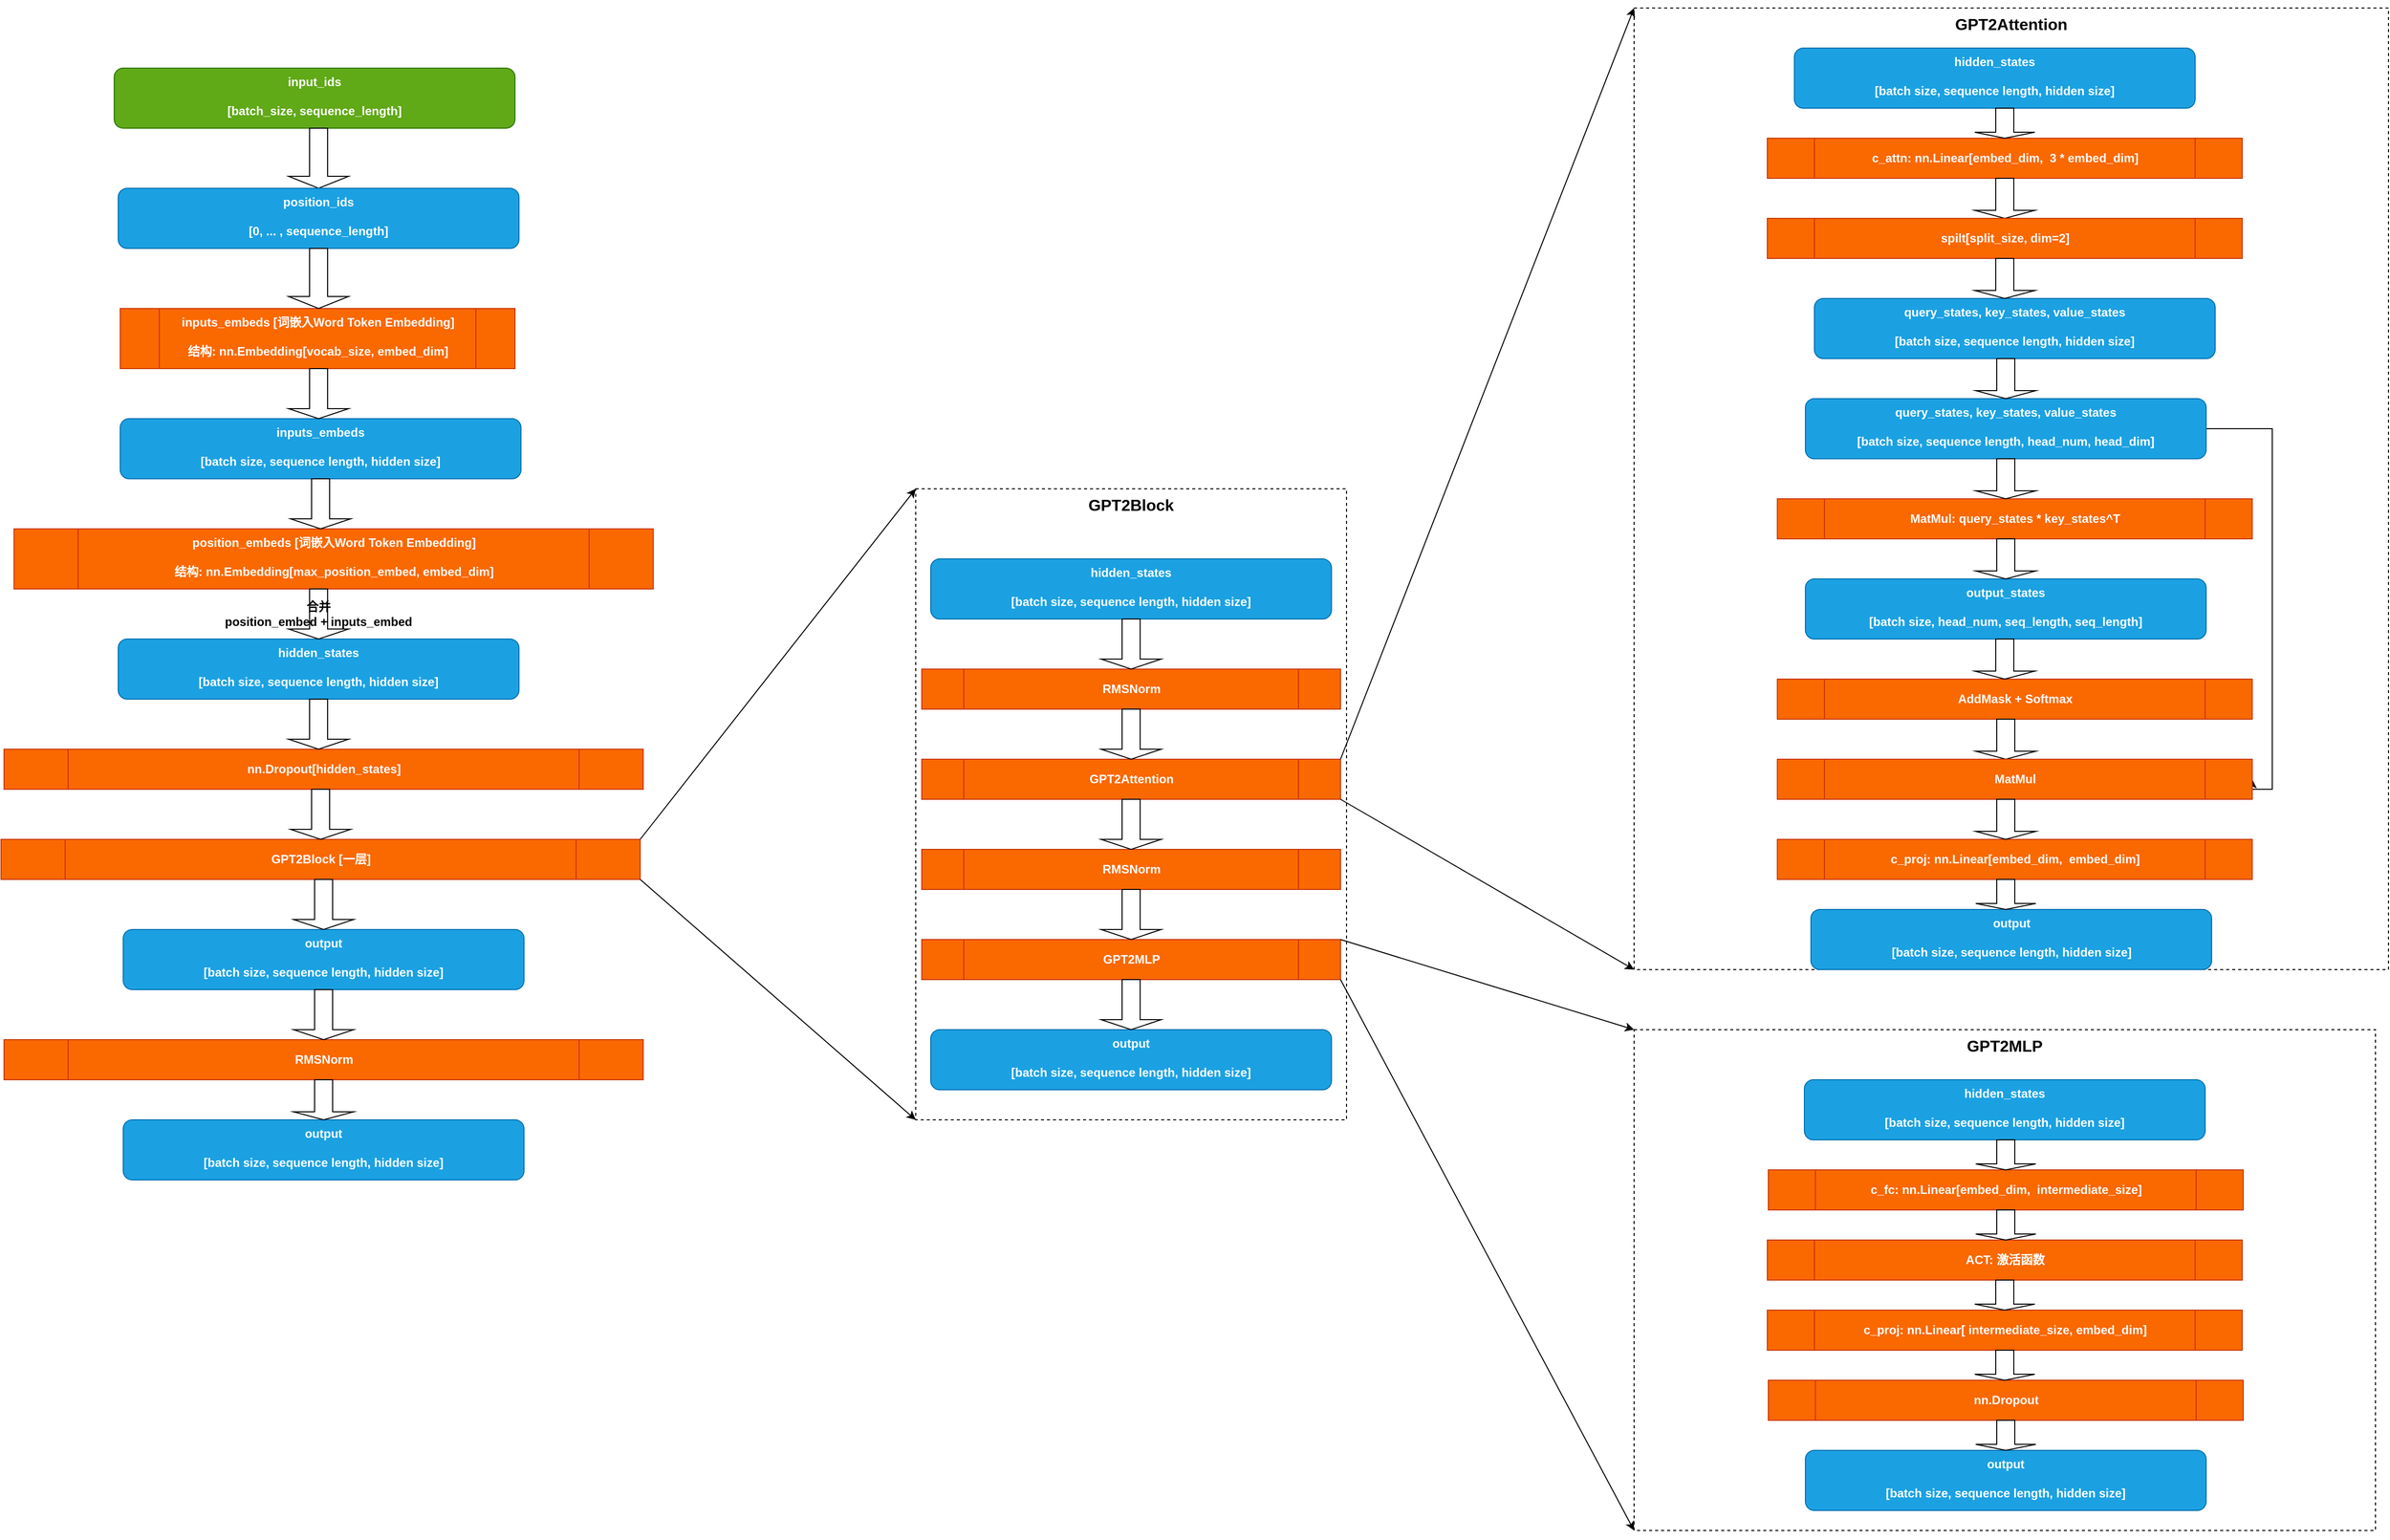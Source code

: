 <mxfile version="21.3.7" type="device">
  <diagram name="Page-1" id="AShlyVa988cK4dMMIS_b">
    <mxGraphModel dx="2862" dy="1299" grid="1" gridSize="10" guides="1" tooltips="1" connect="1" arrows="1" fold="1" page="1" pageScale="1" pageWidth="827" pageHeight="1169" math="0" shadow="0">
      <root>
        <mxCell id="0" />
        <mxCell id="1" parent="0" />
        <mxCell id="murbXNoFbytTO8YjGdqV-1" value="&lt;b style=&quot;font-size: 12px;&quot;&gt;&lt;font style=&quot;font-size: 12px;&quot;&gt;input_ids&lt;br&gt;&lt;br&gt;&lt;font style=&quot;font-size: 12px;&quot; color=&quot;#ffffff&quot;&gt;[batch_size, sequence_length]&lt;/font&gt;&lt;br&gt;&lt;/font&gt;&lt;/b&gt;" style="rounded=1;whiteSpace=wrap;html=1;fillColor=#60a917;strokeColor=#2D7600;fontSize=11;verticalAlign=top;fontColor=#ffffff;" vertex="1" parent="1">
          <mxGeometry x="210" y="80" width="400" height="60" as="geometry" />
        </mxCell>
        <mxCell id="murbXNoFbytTO8YjGdqV-2" value="" style="shape=singleArrow;direction=south;whiteSpace=wrap;html=1;" vertex="1" parent="1">
          <mxGeometry x="384" y="140" width="60" height="60" as="geometry" />
        </mxCell>
        <mxCell id="murbXNoFbytTO8YjGdqV-3" value="&lt;b style=&quot;font-size: 12px;&quot;&gt;&lt;font style=&quot;font-size: 12px;&quot;&gt;position_ids&lt;br&gt;&lt;br&gt;&lt;font style=&quot;font-size: 12px;&quot; color=&quot;#ffffff&quot;&gt;[0, ... , sequence_length]&lt;/font&gt;&lt;br&gt;&lt;/font&gt;&lt;/b&gt;" style="rounded=1;whiteSpace=wrap;html=1;fillColor=#1ba1e2;strokeColor=#006EAF;fontSize=11;verticalAlign=top;fontColor=#ffffff;" vertex="1" parent="1">
          <mxGeometry x="214" y="200" width="400" height="60" as="geometry" />
        </mxCell>
        <mxCell id="murbXNoFbytTO8YjGdqV-5" value="&lt;b&gt;inputs_embeds [词嵌入Word Token Embedding]&lt;br&gt;&lt;br&gt;结构: nn.Embedding[vocab_size, embed_dim]&lt;br&gt;&lt;/b&gt;" style="shape=process;whiteSpace=wrap;html=1;backgroundOutline=1;fillColor=#fa6800;fontColor=#FFFFFF;strokeColor=#C73500;verticalAlign=top;" vertex="1" parent="1">
          <mxGeometry x="216" y="320" width="394" height="60" as="geometry" />
        </mxCell>
        <mxCell id="murbXNoFbytTO8YjGdqV-6" value="" style="shape=singleArrow;direction=south;whiteSpace=wrap;html=1;" vertex="1" parent="1">
          <mxGeometry x="384" y="260" width="60" height="60" as="geometry" />
        </mxCell>
        <mxCell id="murbXNoFbytTO8YjGdqV-7" value="&lt;b style=&quot;font-size: 12px;&quot;&gt;&lt;font style=&quot;font-size: 12px;&quot;&gt;inputs_embeds&lt;br&gt;&lt;br&gt;&lt;font style=&quot;font-size: 12px;&quot; color=&quot;#ffffff&quot;&gt;[batch size, sequence length, hidden size]&lt;/font&gt;&lt;br&gt;&lt;/font&gt;&lt;/b&gt;" style="rounded=1;whiteSpace=wrap;html=1;fillColor=#1ba1e2;strokeColor=#006EAF;fontSize=11;verticalAlign=top;fontColor=#ffffff;" vertex="1" parent="1">
          <mxGeometry x="216" y="430" width="400" height="60" as="geometry" />
        </mxCell>
        <mxCell id="murbXNoFbytTO8YjGdqV-8" value="" style="shape=singleArrow;direction=south;whiteSpace=wrap;html=1;" vertex="1" parent="1">
          <mxGeometry x="384" y="380" width="60" height="50" as="geometry" />
        </mxCell>
        <mxCell id="murbXNoFbytTO8YjGdqV-9" value="&lt;b&gt;position_embeds [词嵌入Word Token Embedding]&lt;br&gt;&lt;br&gt;结构: nn.Embedding[max_position_embed, embed_dim]&lt;br&gt;&lt;/b&gt;" style="shape=process;whiteSpace=wrap;html=1;backgroundOutline=1;fillColor=#fa6800;fontColor=#FFFFFF;strokeColor=#C73500;verticalAlign=top;" vertex="1" parent="1">
          <mxGeometry x="110" y="540" width="638" height="60" as="geometry" />
        </mxCell>
        <mxCell id="murbXNoFbytTO8YjGdqV-10" value="" style="shape=singleArrow;direction=south;whiteSpace=wrap;html=1;" vertex="1" parent="1">
          <mxGeometry x="386" y="490" width="60" height="50" as="geometry" />
        </mxCell>
        <mxCell id="murbXNoFbytTO8YjGdqV-11" value="&lt;b style=&quot;font-size: 12px;&quot;&gt;&lt;font style=&quot;font-size: 12px;&quot;&gt;hidden_states&lt;br&gt;&lt;br&gt;&lt;font style=&quot;font-size: 12px;&quot; color=&quot;#ffffff&quot;&gt;[batch size, sequence length, hidden size]&lt;/font&gt;&lt;br&gt;&lt;/font&gt;&lt;/b&gt;" style="rounded=1;whiteSpace=wrap;html=1;fillColor=#1ba1e2;strokeColor=#006EAF;fontSize=11;verticalAlign=top;fontColor=#ffffff;" vertex="1" parent="1">
          <mxGeometry x="214" y="650" width="400" height="60" as="geometry" />
        </mxCell>
        <mxCell id="murbXNoFbytTO8YjGdqV-12" value="" style="shape=singleArrow;direction=south;whiteSpace=wrap;html=1;" vertex="1" parent="1">
          <mxGeometry x="384" y="600" width="60" height="50" as="geometry" />
        </mxCell>
        <mxCell id="murbXNoFbytTO8YjGdqV-13" value="&lt;b&gt;合并&lt;br&gt;position_embed + inputs_embed&lt;/b&gt;" style="text;html=1;strokeColor=none;fillColor=none;align=center;verticalAlign=middle;whiteSpace=wrap;rounded=0;" vertex="1" parent="1">
          <mxGeometry x="271" y="610" width="286" height="30" as="geometry" />
        </mxCell>
        <mxCell id="murbXNoFbytTO8YjGdqV-14" value="&lt;b&gt;nn.Dropout[hidden_states]&lt;/b&gt;" style="shape=process;whiteSpace=wrap;html=1;backgroundOutline=1;fillColor=#fa6800;fontColor=#FFFFFF;strokeColor=#C73500;verticalAlign=middle;" vertex="1" parent="1">
          <mxGeometry x="100" y="760" width="638" height="40" as="geometry" />
        </mxCell>
        <mxCell id="murbXNoFbytTO8YjGdqV-15" value="" style="shape=singleArrow;direction=south;whiteSpace=wrap;html=1;" vertex="1" parent="1">
          <mxGeometry x="384" y="710" width="60" height="50" as="geometry" />
        </mxCell>
        <mxCell id="murbXNoFbytTO8YjGdqV-16" value="&lt;b&gt;GPT2Block [一层]&lt;/b&gt;" style="shape=process;whiteSpace=wrap;html=1;backgroundOutline=1;fillColor=#fa6800;fontColor=#FFFFFF;strokeColor=#C73500;verticalAlign=middle;" vertex="1" parent="1">
          <mxGeometry x="97" y="850" width="638" height="40" as="geometry" />
        </mxCell>
        <mxCell id="murbXNoFbytTO8YjGdqV-17" value="" style="shape=singleArrow;direction=south;whiteSpace=wrap;html=1;" vertex="1" parent="1">
          <mxGeometry x="386" y="800" width="60" height="50" as="geometry" />
        </mxCell>
        <mxCell id="murbXNoFbytTO8YjGdqV-18" value="&lt;b style=&quot;font-size: 12px;&quot;&gt;&lt;font style=&quot;font-size: 12px;&quot;&gt;output&lt;br&gt;&lt;br&gt;&lt;font style=&quot;font-size: 12px;&quot; color=&quot;#ffffff&quot;&gt;[batch size, sequence length, hidden size]&lt;/font&gt;&lt;br&gt;&lt;/font&gt;&lt;/b&gt;" style="rounded=1;whiteSpace=wrap;html=1;fillColor=#1ba1e2;strokeColor=#006EAF;fontSize=11;verticalAlign=top;fontColor=#ffffff;" vertex="1" parent="1">
          <mxGeometry x="219" y="940" width="400" height="60" as="geometry" />
        </mxCell>
        <mxCell id="murbXNoFbytTO8YjGdqV-19" value="" style="shape=singleArrow;direction=south;whiteSpace=wrap;html=1;" vertex="1" parent="1">
          <mxGeometry x="389" y="890" width="60" height="50" as="geometry" />
        </mxCell>
        <mxCell id="murbXNoFbytTO8YjGdqV-20" value="&lt;b&gt;RMSNorm&lt;/b&gt;" style="shape=process;whiteSpace=wrap;html=1;backgroundOutline=1;fillColor=#fa6800;fontColor=#FFFFFF;strokeColor=#C73500;verticalAlign=middle;" vertex="1" parent="1">
          <mxGeometry x="100" y="1050" width="638" height="40" as="geometry" />
        </mxCell>
        <mxCell id="murbXNoFbytTO8YjGdqV-22" value="" style="shape=singleArrow;direction=south;whiteSpace=wrap;html=1;" vertex="1" parent="1">
          <mxGeometry x="389" y="1000" width="60" height="50" as="geometry" />
        </mxCell>
        <mxCell id="murbXNoFbytTO8YjGdqV-23" value="&lt;b style=&quot;font-size: 12px;&quot;&gt;&lt;font style=&quot;font-size: 12px;&quot;&gt;output&lt;br&gt;&lt;br&gt;&lt;font style=&quot;font-size: 12px;&quot; color=&quot;#ffffff&quot;&gt;[batch size, sequence length, hidden size]&lt;/font&gt;&lt;br&gt;&lt;/font&gt;&lt;/b&gt;" style="rounded=1;whiteSpace=wrap;html=1;fillColor=#1ba1e2;strokeColor=#006EAF;fontSize=11;verticalAlign=top;fontColor=#ffffff;" vertex="1" parent="1">
          <mxGeometry x="219" y="1130" width="400" height="60" as="geometry" />
        </mxCell>
        <mxCell id="murbXNoFbytTO8YjGdqV-24" value="" style="shape=singleArrow;direction=south;whiteSpace=wrap;html=1;" vertex="1" parent="1">
          <mxGeometry x="389" y="1090" width="60" height="40" as="geometry" />
        </mxCell>
        <mxCell id="murbXNoFbytTO8YjGdqV-25" value="" style="endArrow=classic;html=1;rounded=0;exitX=1;exitY=0;exitDx=0;exitDy=0;entryX=0;entryY=0;entryDx=0;entryDy=0;" edge="1" parent="1" source="murbXNoFbytTO8YjGdqV-16" target="murbXNoFbytTO8YjGdqV-27">
          <mxGeometry width="50" height="50" relative="1" as="geometry">
            <mxPoint x="390" y="690" as="sourcePoint" />
            <mxPoint x="1000" y="620" as="targetPoint" />
          </mxGeometry>
        </mxCell>
        <mxCell id="murbXNoFbytTO8YjGdqV-26" value="" style="endArrow=classic;html=1;rounded=0;exitX=1;exitY=1;exitDx=0;exitDy=0;entryX=0;entryY=1;entryDx=0;entryDy=0;" edge="1" parent="1" source="murbXNoFbytTO8YjGdqV-16" target="murbXNoFbytTO8YjGdqV-27">
          <mxGeometry width="50" height="50" relative="1" as="geometry">
            <mxPoint x="745" y="860" as="sourcePoint" />
            <mxPoint x="1000" y="1080" as="targetPoint" />
          </mxGeometry>
        </mxCell>
        <mxCell id="murbXNoFbytTO8YjGdqV-27" value="&lt;b&gt;&lt;font style=&quot;font-size: 16px;&quot;&gt;GPT2Block&lt;/font&gt;&lt;/b&gt;" style="rounded=0;whiteSpace=wrap;html=1;dashed=1;fillColor=none;verticalAlign=top;" vertex="1" parent="1">
          <mxGeometry x="1010" y="500" width="430" height="630" as="geometry" />
        </mxCell>
        <mxCell id="murbXNoFbytTO8YjGdqV-28" value="&lt;b&gt;RMSNorm&lt;/b&gt;" style="shape=process;whiteSpace=wrap;html=1;backgroundOutline=1;fillColor=#fa6800;fontColor=#FFFFFF;strokeColor=#C73500;verticalAlign=middle;" vertex="1" parent="1">
          <mxGeometry x="1016" y="860" width="418" height="40" as="geometry" />
        </mxCell>
        <mxCell id="murbXNoFbytTO8YjGdqV-29" value="&lt;b&gt;RMSNorm&lt;/b&gt;" style="shape=process;whiteSpace=wrap;html=1;backgroundOutline=1;fillColor=#fa6800;fontColor=#FFFFFF;strokeColor=#C73500;verticalAlign=middle;" vertex="1" parent="1">
          <mxGeometry x="1016" y="680" width="418" height="40" as="geometry" />
        </mxCell>
        <mxCell id="murbXNoFbytTO8YjGdqV-30" value="&lt;b&gt;GPT2Attention&lt;/b&gt;" style="shape=process;whiteSpace=wrap;html=1;backgroundOutline=1;fillColor=#fa6800;fontColor=#FFFFFF;strokeColor=#C73500;verticalAlign=middle;" vertex="1" parent="1">
          <mxGeometry x="1016" y="770" width="418" height="40" as="geometry" />
        </mxCell>
        <mxCell id="murbXNoFbytTO8YjGdqV-31" value="&lt;b&gt;GPT2MLP&lt;/b&gt;" style="shape=process;whiteSpace=wrap;html=1;backgroundOutline=1;fillColor=#fa6800;fontColor=#FFFFFF;strokeColor=#C73500;verticalAlign=middle;" vertex="1" parent="1">
          <mxGeometry x="1016" y="950" width="418" height="40" as="geometry" />
        </mxCell>
        <mxCell id="murbXNoFbytTO8YjGdqV-32" value="&lt;b style=&quot;font-size: 12px;&quot;&gt;&lt;font style=&quot;font-size: 12px;&quot;&gt;hidden_states&lt;br&gt;&lt;br&gt;&lt;font style=&quot;font-size: 12px;&quot; color=&quot;#ffffff&quot;&gt;[batch size, sequence length, hidden size]&lt;/font&gt;&lt;br&gt;&lt;/font&gt;&lt;/b&gt;" style="rounded=1;whiteSpace=wrap;html=1;fillColor=#1ba1e2;strokeColor=#006EAF;fontSize=11;verticalAlign=top;fontColor=#ffffff;" vertex="1" parent="1">
          <mxGeometry x="1025" y="570" width="400" height="60" as="geometry" />
        </mxCell>
        <mxCell id="murbXNoFbytTO8YjGdqV-33" value="" style="shape=singleArrow;direction=south;whiteSpace=wrap;html=1;" vertex="1" parent="1">
          <mxGeometry x="1195" y="630" width="60" height="50" as="geometry" />
        </mxCell>
        <mxCell id="murbXNoFbytTO8YjGdqV-34" value="" style="shape=singleArrow;direction=south;whiteSpace=wrap;html=1;" vertex="1" parent="1">
          <mxGeometry x="1195" y="720" width="60" height="50" as="geometry" />
        </mxCell>
        <mxCell id="murbXNoFbytTO8YjGdqV-35" value="" style="shape=singleArrow;direction=south;whiteSpace=wrap;html=1;" vertex="1" parent="1">
          <mxGeometry x="1195" y="810" width="60" height="50" as="geometry" />
        </mxCell>
        <mxCell id="murbXNoFbytTO8YjGdqV-36" value="" style="shape=singleArrow;direction=south;whiteSpace=wrap;html=1;" vertex="1" parent="1">
          <mxGeometry x="1195" y="900" width="60" height="50" as="geometry" />
        </mxCell>
        <mxCell id="murbXNoFbytTO8YjGdqV-37" value="&lt;b style=&quot;font-size: 12px;&quot;&gt;&lt;font style=&quot;font-size: 12px;&quot;&gt;output&lt;br&gt;&lt;br&gt;&lt;font style=&quot;font-size: 12px;&quot; color=&quot;#ffffff&quot;&gt;[batch size, sequence length, hidden size]&lt;/font&gt;&lt;br&gt;&lt;/font&gt;&lt;/b&gt;" style="rounded=1;whiteSpace=wrap;html=1;fillColor=#1ba1e2;strokeColor=#006EAF;fontSize=11;verticalAlign=top;fontColor=#ffffff;" vertex="1" parent="1">
          <mxGeometry x="1025" y="1040" width="400" height="60" as="geometry" />
        </mxCell>
        <mxCell id="murbXNoFbytTO8YjGdqV-38" value="" style="shape=singleArrow;direction=south;whiteSpace=wrap;html=1;" vertex="1" parent="1">
          <mxGeometry x="1195" y="990" width="60" height="50" as="geometry" />
        </mxCell>
        <mxCell id="murbXNoFbytTO8YjGdqV-39" value="" style="endArrow=classic;html=1;rounded=0;exitX=1;exitY=0;exitDx=0;exitDy=0;entryX=0;entryY=0;entryDx=0;entryDy=0;" edge="1" parent="1" source="murbXNoFbytTO8YjGdqV-30" target="murbXNoFbytTO8YjGdqV-42">
          <mxGeometry width="50" height="50" relative="1" as="geometry">
            <mxPoint x="745" y="860" as="sourcePoint" />
            <mxPoint x="1760" y="460" as="targetPoint" />
          </mxGeometry>
        </mxCell>
        <mxCell id="murbXNoFbytTO8YjGdqV-42" value="&lt;b&gt;&lt;font style=&quot;font-size: 16px;&quot;&gt;GPT2Attention&lt;/font&gt;&lt;/b&gt;" style="rounded=0;whiteSpace=wrap;html=1;dashed=1;fillColor=none;verticalAlign=top;" vertex="1" parent="1">
          <mxGeometry x="1727" y="20" width="753" height="960" as="geometry" />
        </mxCell>
        <mxCell id="murbXNoFbytTO8YjGdqV-40" value="" style="endArrow=classic;html=1;rounded=0;exitX=1;exitY=1;exitDx=0;exitDy=0;entryX=0;entryY=1;entryDx=0;entryDy=0;" edge="1" parent="1" source="murbXNoFbytTO8YjGdqV-30" target="murbXNoFbytTO8YjGdqV-42">
          <mxGeometry width="50" height="50" relative="1" as="geometry">
            <mxPoint x="1444" y="780" as="sourcePoint" />
            <mxPoint x="1750" y="1010" as="targetPoint" />
          </mxGeometry>
        </mxCell>
        <mxCell id="murbXNoFbytTO8YjGdqV-43" value="&lt;b&gt;c_attn: nn.Linear[embed_dim,&amp;nbsp; 3 * embed_dim]&lt;/b&gt;" style="shape=process;whiteSpace=wrap;html=1;backgroundOutline=1;fillColor=#fa6800;fontColor=#FFFFFF;strokeColor=#C73500;verticalAlign=middle;" vertex="1" parent="1">
          <mxGeometry x="1860" y="150" width="474" height="40" as="geometry" />
        </mxCell>
        <mxCell id="murbXNoFbytTO8YjGdqV-44" value="&lt;b style=&quot;font-size: 12px;&quot;&gt;&lt;font style=&quot;font-size: 12px;&quot;&gt;hidden_states&lt;br&gt;&lt;br&gt;&lt;font style=&quot;font-size: 12px;&quot; color=&quot;#ffffff&quot;&gt;[batch size, sequence length, hidden size]&lt;/font&gt;&lt;br&gt;&lt;/font&gt;&lt;/b&gt;" style="rounded=1;whiteSpace=wrap;html=1;fillColor=#1ba1e2;strokeColor=#006EAF;fontSize=11;verticalAlign=top;fontColor=#ffffff;" vertex="1" parent="1">
          <mxGeometry x="1887" y="60" width="400" height="60" as="geometry" />
        </mxCell>
        <mxCell id="murbXNoFbytTO8YjGdqV-45" value="" style="shape=singleArrow;direction=south;whiteSpace=wrap;html=1;" vertex="1" parent="1">
          <mxGeometry x="2067" y="120" width="60" height="30" as="geometry" />
        </mxCell>
        <mxCell id="murbXNoFbytTO8YjGdqV-46" value="" style="shape=singleArrow;direction=south;whiteSpace=wrap;html=1;" vertex="1" parent="1">
          <mxGeometry x="2067" y="190" width="60" height="40" as="geometry" />
        </mxCell>
        <mxCell id="murbXNoFbytTO8YjGdqV-47" value="&lt;b&gt;spilt[split_size, dim=2]&lt;/b&gt;" style="shape=process;whiteSpace=wrap;html=1;backgroundOutline=1;fillColor=#fa6800;fontColor=#FFFFFF;strokeColor=#C73500;verticalAlign=middle;" vertex="1" parent="1">
          <mxGeometry x="1860" y="230" width="474" height="40" as="geometry" />
        </mxCell>
        <mxCell id="murbXNoFbytTO8YjGdqV-48" value="&lt;b style=&quot;font-size: 12px;&quot;&gt;&lt;font style=&quot;font-size: 12px;&quot;&gt;query_states, key_states, value_states&lt;br&gt;&lt;br&gt;&lt;font style=&quot;font-size: 12px;&quot; color=&quot;#ffffff&quot;&gt;[batch size, sequence length, hidden size]&lt;/font&gt;&lt;br&gt;&lt;/font&gt;&lt;/b&gt;" style="rounded=1;whiteSpace=wrap;html=1;fillColor=#1ba1e2;strokeColor=#006EAF;fontSize=11;verticalAlign=top;fontColor=#ffffff;" vertex="1" parent="1">
          <mxGeometry x="1907" y="310" width="400" height="60" as="geometry" />
        </mxCell>
        <mxCell id="murbXNoFbytTO8YjGdqV-49" value="" style="shape=singleArrow;direction=south;whiteSpace=wrap;html=1;" vertex="1" parent="1">
          <mxGeometry x="2067" y="270" width="60" height="40" as="geometry" />
        </mxCell>
        <mxCell id="murbXNoFbytTO8YjGdqV-61" value="" style="edgeStyle=orthogonalEdgeStyle;rounded=0;orthogonalLoop=1;jettySize=auto;html=1;entryX=1;entryY=0.5;entryDx=0;entryDy=0;" edge="1" parent="1" source="murbXNoFbytTO8YjGdqV-50" target="murbXNoFbytTO8YjGdqV-62">
          <mxGeometry relative="1" as="geometry">
            <mxPoint x="2370" y="830" as="targetPoint" />
            <Array as="points">
              <mxPoint x="2364" y="440" />
              <mxPoint x="2364" y="800" />
              <mxPoint x="2344" y="800" />
            </Array>
          </mxGeometry>
        </mxCell>
        <mxCell id="murbXNoFbytTO8YjGdqV-50" value="&lt;b style=&quot;border-color: var(--border-color); font-size: 12px;&quot;&gt;query_states, key_states, value_states&lt;/b&gt;&lt;b style=&quot;font-size: 12px;&quot;&gt;&lt;font style=&quot;font-size: 12px;&quot;&gt;&lt;br&gt;&lt;br&gt;&lt;font style=&quot;font-size: 12px;&quot; color=&quot;#ffffff&quot;&gt;[batch size, sequence length, head_num, head_dim]&lt;/font&gt;&lt;br&gt;&lt;/font&gt;&lt;/b&gt;" style="rounded=1;whiteSpace=wrap;html=1;fillColor=#1ba1e2;strokeColor=#006EAF;fontSize=11;verticalAlign=top;fontColor=#ffffff;" vertex="1" parent="1">
          <mxGeometry x="1898" y="410" width="400" height="60" as="geometry" />
        </mxCell>
        <mxCell id="murbXNoFbytTO8YjGdqV-51" value="" style="shape=singleArrow;direction=south;whiteSpace=wrap;html=1;" vertex="1" parent="1">
          <mxGeometry x="2068" y="370" width="60" height="40" as="geometry" />
        </mxCell>
        <mxCell id="murbXNoFbytTO8YjGdqV-52" value="&lt;b&gt;MatMul: query_states * key_states^T&lt;/b&gt;" style="shape=process;whiteSpace=wrap;html=1;backgroundOutline=1;fillColor=#fa6800;fontColor=#FFFFFF;strokeColor=#C73500;verticalAlign=middle;" vertex="1" parent="1">
          <mxGeometry x="1870" y="510" width="474" height="40" as="geometry" />
        </mxCell>
        <mxCell id="murbXNoFbytTO8YjGdqV-54" value="" style="shape=singleArrow;direction=south;whiteSpace=wrap;html=1;" vertex="1" parent="1">
          <mxGeometry x="2068" y="470" width="60" height="40" as="geometry" />
        </mxCell>
        <mxCell id="murbXNoFbytTO8YjGdqV-55" value="&lt;b style=&quot;border-color: var(--border-color); font-size: 12px;&quot;&gt;output_states&lt;/b&gt;&lt;b style=&quot;font-size: 12px;&quot;&gt;&lt;font style=&quot;font-size: 12px;&quot;&gt;&lt;br&gt;&lt;br&gt;&lt;font style=&quot;font-size: 12px;&quot; color=&quot;#ffffff&quot;&gt;[batch size, head_num, seq_length,&amp;nbsp;&lt;/font&gt;&lt;/font&gt;&lt;/b&gt;&lt;b style=&quot;border-color: var(--border-color); font-size: 12px;&quot;&gt;seq_length&lt;/b&gt;&lt;b style=&quot;font-size: 12px;&quot;&gt;&lt;font style=&quot;font-size: 12px;&quot;&gt;&lt;font style=&quot;font-size: 12px;&quot; color=&quot;#ffffff&quot;&gt;]&lt;/font&gt;&lt;br&gt;&lt;/font&gt;&lt;/b&gt;" style="rounded=1;whiteSpace=wrap;html=1;fillColor=#1ba1e2;strokeColor=#006EAF;fontSize=11;verticalAlign=top;fontColor=#ffffff;" vertex="1" parent="1">
          <mxGeometry x="1898" y="590" width="400" height="60" as="geometry" />
        </mxCell>
        <mxCell id="murbXNoFbytTO8YjGdqV-56" value="" style="shape=singleArrow;direction=south;whiteSpace=wrap;html=1;" vertex="1" parent="1">
          <mxGeometry x="2068" y="550" width="60" height="40" as="geometry" />
        </mxCell>
        <mxCell id="murbXNoFbytTO8YjGdqV-57" value="&lt;b&gt;AddMask + Softmax&lt;/b&gt;" style="shape=process;whiteSpace=wrap;html=1;backgroundOutline=1;fillColor=#fa6800;fontColor=#FFFFFF;strokeColor=#C73500;verticalAlign=middle;" vertex="1" parent="1">
          <mxGeometry x="1870" y="690" width="474" height="40" as="geometry" />
        </mxCell>
        <mxCell id="murbXNoFbytTO8YjGdqV-58" value="" style="shape=singleArrow;direction=south;whiteSpace=wrap;html=1;" vertex="1" parent="1">
          <mxGeometry x="2067" y="650" width="60" height="40" as="geometry" />
        </mxCell>
        <mxCell id="murbXNoFbytTO8YjGdqV-59" value="" style="shape=singleArrow;direction=south;whiteSpace=wrap;html=1;" vertex="1" parent="1">
          <mxGeometry x="2068" y="730" width="60" height="40" as="geometry" />
        </mxCell>
        <mxCell id="murbXNoFbytTO8YjGdqV-62" value="&lt;b&gt;MatMul&lt;/b&gt;" style="shape=process;whiteSpace=wrap;html=1;backgroundOutline=1;fillColor=#fa6800;fontColor=#FFFFFF;strokeColor=#C73500;verticalAlign=middle;" vertex="1" parent="1">
          <mxGeometry x="1870" y="770" width="474" height="40" as="geometry" />
        </mxCell>
        <mxCell id="murbXNoFbytTO8YjGdqV-63" value="&lt;b&gt;c_proj: nn.Linear[embed_dim,&amp;nbsp; embed_dim]&lt;/b&gt;" style="shape=process;whiteSpace=wrap;html=1;backgroundOutline=1;fillColor=#fa6800;fontColor=#FFFFFF;strokeColor=#C73500;verticalAlign=middle;" vertex="1" parent="1">
          <mxGeometry x="1870" y="850" width="474" height="40" as="geometry" />
        </mxCell>
        <mxCell id="murbXNoFbytTO8YjGdqV-65" value="" style="shape=singleArrow;direction=south;whiteSpace=wrap;html=1;" vertex="1" parent="1">
          <mxGeometry x="2068" y="810" width="60" height="40" as="geometry" />
        </mxCell>
        <mxCell id="murbXNoFbytTO8YjGdqV-66" value="&lt;span style=&quot;font-size: 16px;&quot;&gt;&lt;b&gt;GPT2MLP&lt;/b&gt;&lt;/span&gt;" style="rounded=0;whiteSpace=wrap;html=1;dashed=1;fillColor=none;verticalAlign=top;" vertex="1" parent="1">
          <mxGeometry x="1727" y="1040" width="740" height="500" as="geometry" />
        </mxCell>
        <mxCell id="murbXNoFbytTO8YjGdqV-68" value="&lt;b style=&quot;font-size: 12px;&quot;&gt;&lt;font style=&quot;font-size: 12px;&quot;&gt;output&lt;br&gt;&lt;br&gt;&lt;font style=&quot;font-size: 12px;&quot; color=&quot;#ffffff&quot;&gt;[batch size, sequence length, hidden size]&lt;/font&gt;&lt;br&gt;&lt;/font&gt;&lt;/b&gt;" style="rounded=1;whiteSpace=wrap;html=1;fillColor=#1ba1e2;strokeColor=#006EAF;fontSize=11;verticalAlign=top;fontColor=#ffffff;" vertex="1" parent="1">
          <mxGeometry x="1903.5" y="920" width="400" height="60" as="geometry" />
        </mxCell>
        <mxCell id="murbXNoFbytTO8YjGdqV-69" value="" style="shape=singleArrow;direction=south;whiteSpace=wrap;html=1;" vertex="1" parent="1">
          <mxGeometry x="2068" y="890" width="60" height="30" as="geometry" />
        </mxCell>
        <mxCell id="murbXNoFbytTO8YjGdqV-70" value="" style="endArrow=classic;html=1;rounded=0;exitX=1;exitY=0;exitDx=0;exitDy=0;entryX=0;entryY=0;entryDx=0;entryDy=0;" edge="1" parent="1" source="murbXNoFbytTO8YjGdqV-31" target="murbXNoFbytTO8YjGdqV-66">
          <mxGeometry width="50" height="50" relative="1" as="geometry">
            <mxPoint x="1444" y="820" as="sourcePoint" />
            <mxPoint x="1737" y="990" as="targetPoint" />
          </mxGeometry>
        </mxCell>
        <mxCell id="murbXNoFbytTO8YjGdqV-71" value="" style="endArrow=classic;html=1;rounded=0;exitX=1;exitY=1;exitDx=0;exitDy=0;entryX=0;entryY=1;entryDx=0;entryDy=0;" edge="1" parent="1" source="murbXNoFbytTO8YjGdqV-31" target="murbXNoFbytTO8YjGdqV-66">
          <mxGeometry width="50" height="50" relative="1" as="geometry">
            <mxPoint x="1444" y="960" as="sourcePoint" />
            <mxPoint x="1700" y="1350" as="targetPoint" />
          </mxGeometry>
        </mxCell>
        <mxCell id="murbXNoFbytTO8YjGdqV-72" value="&lt;b style=&quot;font-size: 12px;&quot;&gt;&lt;font style=&quot;font-size: 12px;&quot;&gt;hidden_states&lt;br&gt;&lt;br&gt;&lt;font style=&quot;font-size: 12px;&quot; color=&quot;#ffffff&quot;&gt;[batch size, sequence length, hidden size]&lt;/font&gt;&lt;br&gt;&lt;/font&gt;&lt;/b&gt;" style="rounded=1;whiteSpace=wrap;html=1;fillColor=#1ba1e2;strokeColor=#006EAF;fontSize=11;verticalAlign=top;fontColor=#ffffff;" vertex="1" parent="1">
          <mxGeometry x="1897" y="1090" width="400" height="60" as="geometry" />
        </mxCell>
        <mxCell id="murbXNoFbytTO8YjGdqV-73" value="&lt;b&gt;c_fc: nn.Linear[embed_dim,&amp;nbsp;&amp;nbsp;intermediate_size&lt;/b&gt;&lt;b style=&quot;background-color: initial;&quot;&gt;]&lt;/b&gt;" style="shape=process;whiteSpace=wrap;html=1;backgroundOutline=1;fillColor=#fa6800;fontColor=#FFFFFF;strokeColor=#C73500;verticalAlign=middle;" vertex="1" parent="1">
          <mxGeometry x="1861" y="1180" width="474" height="40" as="geometry" />
        </mxCell>
        <mxCell id="murbXNoFbytTO8YjGdqV-74" value="" style="shape=singleArrow;direction=south;whiteSpace=wrap;html=1;" vertex="1" parent="1">
          <mxGeometry x="2068" y="1150" width="60" height="30" as="geometry" />
        </mxCell>
        <mxCell id="murbXNoFbytTO8YjGdqV-75" value="&lt;b&gt;ACT: 激活函数&lt;/b&gt;" style="shape=process;whiteSpace=wrap;html=1;backgroundOutline=1;fillColor=#fa6800;fontColor=#FFFFFF;strokeColor=#C73500;verticalAlign=middle;" vertex="1" parent="1">
          <mxGeometry x="1860" y="1250" width="474" height="40" as="geometry" />
        </mxCell>
        <mxCell id="murbXNoFbytTO8YjGdqV-76" value="" style="shape=singleArrow;direction=south;whiteSpace=wrap;html=1;" vertex="1" parent="1">
          <mxGeometry x="2068" y="1220" width="60" height="30" as="geometry" />
        </mxCell>
        <mxCell id="murbXNoFbytTO8YjGdqV-77" value="&lt;b&gt;c_proj: nn.Linear[ intermediate_size,&amp;nbsp;&lt;/b&gt;&lt;b style=&quot;border-color: var(--border-color);&quot;&gt;embed_dim&lt;/b&gt;&lt;b style=&quot;background-color: initial;&quot;&gt;]&lt;/b&gt;" style="shape=process;whiteSpace=wrap;html=1;backgroundOutline=1;fillColor=#fa6800;fontColor=#FFFFFF;strokeColor=#C73500;verticalAlign=middle;" vertex="1" parent="1">
          <mxGeometry x="1860" y="1320" width="474" height="40" as="geometry" />
        </mxCell>
        <mxCell id="murbXNoFbytTO8YjGdqV-78" value="" style="shape=singleArrow;direction=south;whiteSpace=wrap;html=1;" vertex="1" parent="1">
          <mxGeometry x="2067" y="1290" width="60" height="30" as="geometry" />
        </mxCell>
        <mxCell id="murbXNoFbytTO8YjGdqV-79" value="&lt;b&gt;nn.Dropout&lt;/b&gt;" style="shape=process;whiteSpace=wrap;html=1;backgroundOutline=1;fillColor=#fa6800;fontColor=#FFFFFF;strokeColor=#C73500;verticalAlign=middle;" vertex="1" parent="1">
          <mxGeometry x="1861" y="1390" width="474" height="40" as="geometry" />
        </mxCell>
        <mxCell id="murbXNoFbytTO8YjGdqV-80" value="" style="shape=singleArrow;direction=south;whiteSpace=wrap;html=1;" vertex="1" parent="1">
          <mxGeometry x="2067" y="1360" width="60" height="30" as="geometry" />
        </mxCell>
        <mxCell id="murbXNoFbytTO8YjGdqV-82" value="&lt;b style=&quot;font-size: 12px;&quot;&gt;&lt;font style=&quot;font-size: 12px;&quot;&gt;output&lt;br&gt;&lt;br&gt;&lt;font style=&quot;font-size: 12px;&quot; color=&quot;#ffffff&quot;&gt;[batch size, sequence length, hidden size]&lt;/font&gt;&lt;br&gt;&lt;/font&gt;&lt;/b&gt;" style="rounded=1;whiteSpace=wrap;html=1;fillColor=#1ba1e2;strokeColor=#006EAF;fontSize=11;verticalAlign=top;fontColor=#ffffff;" vertex="1" parent="1">
          <mxGeometry x="1898" y="1460" width="400" height="60" as="geometry" />
        </mxCell>
        <mxCell id="murbXNoFbytTO8YjGdqV-83" value="" style="shape=singleArrow;direction=south;whiteSpace=wrap;html=1;" vertex="1" parent="1">
          <mxGeometry x="2068" y="1430" width="60" height="30" as="geometry" />
        </mxCell>
      </root>
    </mxGraphModel>
  </diagram>
</mxfile>
